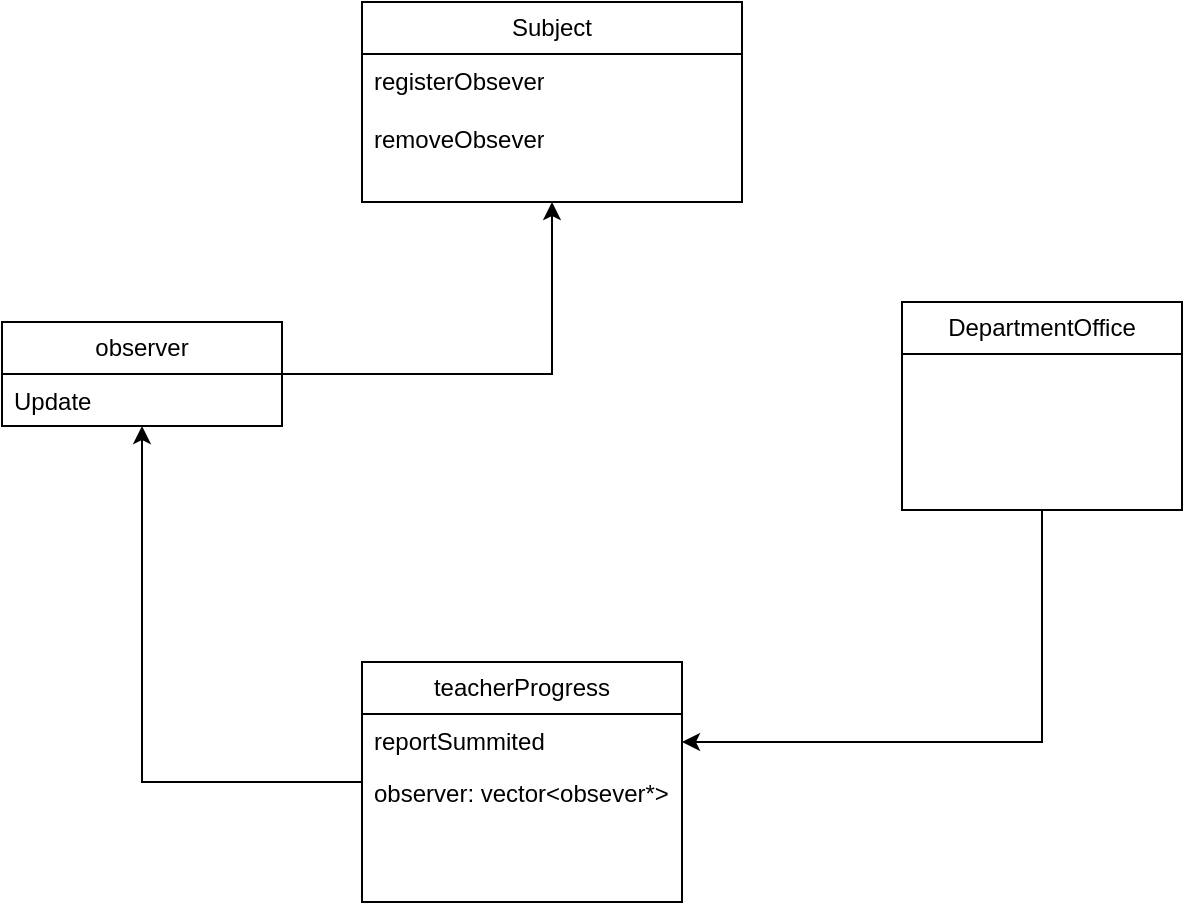 <mxfile version="22.1.11" type="device">
  <diagram name="Trang-1" id="9adpQE5-YLhFZVOtoXNS">
    <mxGraphModel dx="1195" dy="622" grid="1" gridSize="10" guides="1" tooltips="1" connect="1" arrows="1" fold="1" page="1" pageScale="1" pageWidth="850" pageHeight="1100" math="0" shadow="0">
      <root>
        <mxCell id="0" />
        <mxCell id="1" parent="0" />
        <mxCell id="q5iDavhCLpsY540dUaPf-1" value="Subject" style="swimlane;fontStyle=0;childLayout=stackLayout;horizontal=1;startSize=26;fillColor=none;horizontalStack=0;resizeParent=1;resizeParentMax=0;resizeLast=0;collapsible=1;marginBottom=0;whiteSpace=wrap;html=1;" vertex="1" parent="1">
          <mxGeometry x="300" y="210" width="190" height="100" as="geometry" />
        </mxCell>
        <mxCell id="q5iDavhCLpsY540dUaPf-2" value="registerObsever&lt;br&gt;&lt;br&gt;removeObsever" style="text;strokeColor=none;fillColor=none;align=left;verticalAlign=top;spacingLeft=4;spacingRight=4;overflow=hidden;rotatable=0;points=[[0,0.5],[1,0.5]];portConstraint=eastwest;whiteSpace=wrap;html=1;" vertex="1" parent="q5iDavhCLpsY540dUaPf-1">
          <mxGeometry y="26" width="190" height="74" as="geometry" />
        </mxCell>
        <mxCell id="q5iDavhCLpsY540dUaPf-17" style="edgeStyle=orthogonalEdgeStyle;rounded=0;orthogonalLoop=1;jettySize=auto;html=1;" edge="1" parent="1" source="q5iDavhCLpsY540dUaPf-5" target="q5iDavhCLpsY540dUaPf-1">
          <mxGeometry relative="1" as="geometry" />
        </mxCell>
        <mxCell id="q5iDavhCLpsY540dUaPf-5" value="observer" style="swimlane;fontStyle=0;childLayout=stackLayout;horizontal=1;startSize=26;fillColor=none;horizontalStack=0;resizeParent=1;resizeParentMax=0;resizeLast=0;collapsible=1;marginBottom=0;whiteSpace=wrap;html=1;" vertex="1" parent="1">
          <mxGeometry x="120" y="370" width="140" height="52" as="geometry" />
        </mxCell>
        <mxCell id="q5iDavhCLpsY540dUaPf-6" value="Update" style="text;strokeColor=none;fillColor=none;align=left;verticalAlign=top;spacingLeft=4;spacingRight=4;overflow=hidden;rotatable=0;points=[[0,0.5],[1,0.5]];portConstraint=eastwest;whiteSpace=wrap;html=1;" vertex="1" parent="q5iDavhCLpsY540dUaPf-5">
          <mxGeometry y="26" width="140" height="26" as="geometry" />
        </mxCell>
        <mxCell id="q5iDavhCLpsY540dUaPf-19" style="edgeStyle=orthogonalEdgeStyle;rounded=0;orthogonalLoop=1;jettySize=auto;html=1;" edge="1" parent="1" source="q5iDavhCLpsY540dUaPf-9" target="q5iDavhCLpsY540dUaPf-13">
          <mxGeometry relative="1" as="geometry">
            <Array as="points">
              <mxPoint x="640" y="580" />
            </Array>
          </mxGeometry>
        </mxCell>
        <mxCell id="q5iDavhCLpsY540dUaPf-9" value="DepartmentOffice" style="swimlane;fontStyle=0;childLayout=stackLayout;horizontal=1;startSize=26;fillColor=none;horizontalStack=0;resizeParent=1;resizeParentMax=0;resizeLast=0;collapsible=1;marginBottom=0;whiteSpace=wrap;html=1;" vertex="1" parent="1">
          <mxGeometry x="570" y="360" width="140" height="104" as="geometry" />
        </mxCell>
        <mxCell id="q5iDavhCLpsY540dUaPf-10" value="&amp;nbsp;" style="text;strokeColor=none;fillColor=none;align=left;verticalAlign=top;spacingLeft=4;spacingRight=4;overflow=hidden;rotatable=0;points=[[0,0.5],[1,0.5]];portConstraint=eastwest;whiteSpace=wrap;html=1;" vertex="1" parent="q5iDavhCLpsY540dUaPf-9">
          <mxGeometry y="26" width="140" height="26" as="geometry" />
        </mxCell>
        <mxCell id="q5iDavhCLpsY540dUaPf-11" value="&amp;nbsp;" style="text;strokeColor=none;fillColor=none;align=left;verticalAlign=top;spacingLeft=4;spacingRight=4;overflow=hidden;rotatable=0;points=[[0,0.5],[1,0.5]];portConstraint=eastwest;whiteSpace=wrap;html=1;" vertex="1" parent="q5iDavhCLpsY540dUaPf-9">
          <mxGeometry y="52" width="140" height="26" as="geometry" />
        </mxCell>
        <mxCell id="q5iDavhCLpsY540dUaPf-12" value="&amp;nbsp;" style="text;strokeColor=none;fillColor=none;align=left;verticalAlign=top;spacingLeft=4;spacingRight=4;overflow=hidden;rotatable=0;points=[[0,0.5],[1,0.5]];portConstraint=eastwest;whiteSpace=wrap;html=1;" vertex="1" parent="q5iDavhCLpsY540dUaPf-9">
          <mxGeometry y="78" width="140" height="26" as="geometry" />
        </mxCell>
        <mxCell id="q5iDavhCLpsY540dUaPf-18" style="edgeStyle=orthogonalEdgeStyle;rounded=0;orthogonalLoop=1;jettySize=auto;html=1;" edge="1" parent="1" source="q5iDavhCLpsY540dUaPf-13" target="q5iDavhCLpsY540dUaPf-5">
          <mxGeometry relative="1" as="geometry" />
        </mxCell>
        <mxCell id="q5iDavhCLpsY540dUaPf-13" value="teacherProgress" style="swimlane;fontStyle=0;childLayout=stackLayout;horizontal=1;startSize=26;fillColor=none;horizontalStack=0;resizeParent=1;resizeParentMax=0;resizeLast=0;collapsible=1;marginBottom=0;whiteSpace=wrap;html=1;" vertex="1" parent="1">
          <mxGeometry x="300" y="540" width="160" height="120" as="geometry" />
        </mxCell>
        <mxCell id="q5iDavhCLpsY540dUaPf-14" value="reportSummited" style="text;strokeColor=none;fillColor=none;align=left;verticalAlign=top;spacingLeft=4;spacingRight=4;overflow=hidden;rotatable=0;points=[[0,0.5],[1,0.5]];portConstraint=eastwest;whiteSpace=wrap;html=1;" vertex="1" parent="q5iDavhCLpsY540dUaPf-13">
          <mxGeometry y="26" width="160" height="26" as="geometry" />
        </mxCell>
        <mxCell id="q5iDavhCLpsY540dUaPf-15" value="observer: vector&amp;lt;obsever*&amp;gt;" style="text;strokeColor=none;fillColor=none;align=left;verticalAlign=top;spacingLeft=4;spacingRight=4;overflow=hidden;rotatable=0;points=[[0,0.5],[1,0.5]];portConstraint=eastwest;whiteSpace=wrap;html=1;" vertex="1" parent="q5iDavhCLpsY540dUaPf-13">
          <mxGeometry y="52" width="160" height="68" as="geometry" />
        </mxCell>
      </root>
    </mxGraphModel>
  </diagram>
</mxfile>

